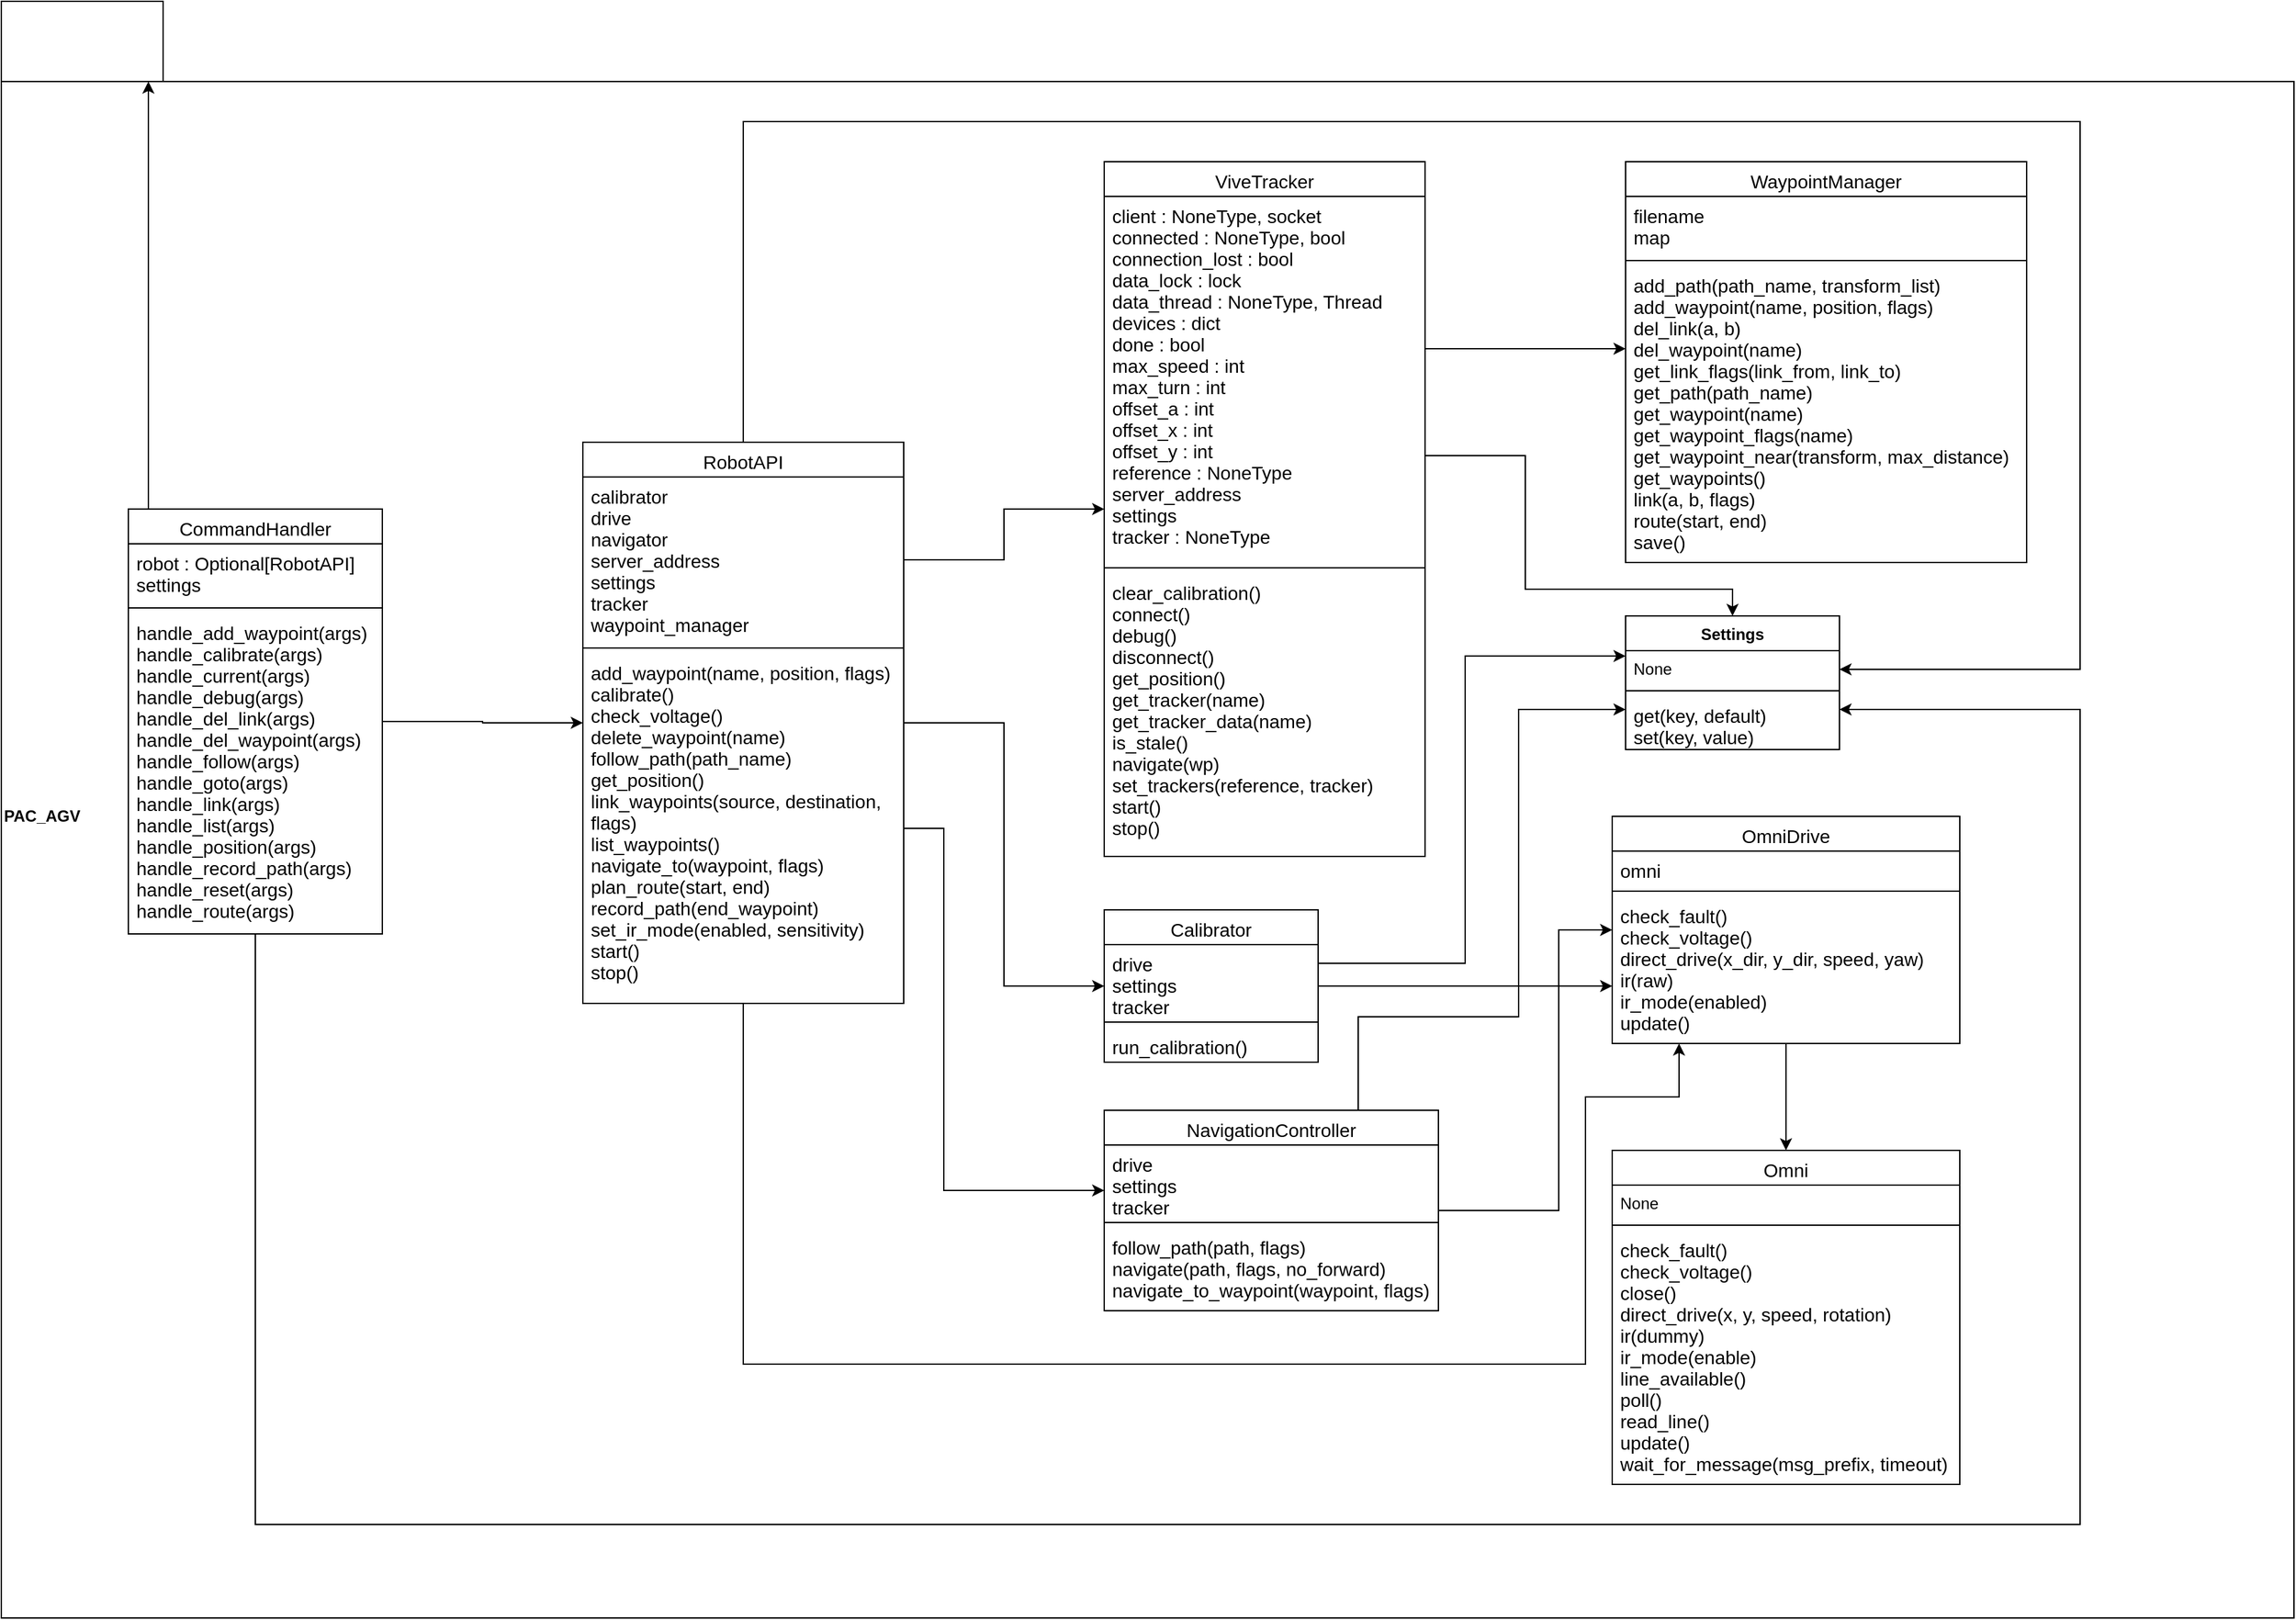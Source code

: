 <mxfile version="27.1.4">
  <diagram name="Page-1" id="millqAILaTpngBCdUT6n">
    <mxGraphModel dx="2619" dy="1484" grid="1" gridSize="10" guides="1" tooltips="1" connect="1" arrows="1" fold="1" page="1" pageScale="1" pageWidth="850" pageHeight="1100" math="0" shadow="0">
      <root>
        <mxCell id="0" />
        <mxCell id="1" parent="0" />
        <mxCell id="YwOEnT9ci330bY1HzRT0-1" value="&lt;p&gt;PAC_AGV&lt;/p&gt;" style="shape=folder;fontStyle=1;spacingTop=10;tabWidth=110;tabHeight=60;tabPosition=left;html=1;whiteSpace=wrap;align=left;" parent="1" vertex="1">
          <mxGeometry x="135" y="160" width="1715" height="1210" as="geometry" />
        </mxCell>
        <mxCell id="YwOEnT9ci330bY1HzRT0-28" style="edgeStyle=orthogonalEdgeStyle;rounded=0;orthogonalLoop=1;jettySize=auto;html=1;" parent="1" source="YwOEnT9ci330bY1HzRT0-6" target="YwOEnT9ci330bY1HzRT0-20" edge="1">
          <mxGeometry relative="1" as="geometry" />
        </mxCell>
        <mxCell id="YwOEnT9ci330bY1HzRT0-56" style="edgeStyle=orthogonalEdgeStyle;rounded=0;orthogonalLoop=1;jettySize=auto;html=1;" parent="1" source="YwOEnT9ci330bY1HzRT0-6" target="YwOEnT9ci330bY1HzRT0-48" edge="1">
          <mxGeometry relative="1" as="geometry">
            <Array as="points">
              <mxPoint x="690" y="250" />
              <mxPoint x="1690" y="250" />
              <mxPoint x="1690" y="660" />
            </Array>
          </mxGeometry>
        </mxCell>
        <mxCell id="YwOEnT9ci330bY1HzRT0-6" value="&lt;p style=&quot;margin: 0px; font-variant-numeric: normal; font-variant-east-asian: normal; font-variant-alternates: normal; font-size-adjust: none; font-kerning: auto; font-optical-sizing: auto; font-feature-settings: normal; font-variation-settings: normal; font-variant-position: normal; font-variant-emoji: normal; font-weight: 400; font-stretch: normal; font-size: 14px; line-height: normal; text-align: start;&quot; class=&quot;p1&quot;&gt;&lt;font style=&quot;color: rgb(0, 0, 0);&quot;&gt;RobotAPI&lt;/font&gt;&lt;/p&gt;" style="swimlane;fontStyle=1;align=center;verticalAlign=top;childLayout=stackLayout;horizontal=1;startSize=26;horizontalStack=0;resizeParent=1;resizeParentMax=0;resizeLast=0;collapsible=1;marginBottom=0;whiteSpace=wrap;html=1;" parent="1" vertex="1">
          <mxGeometry x="570" y="490" width="240" height="420" as="geometry" />
        </mxCell>
        <mxCell id="YwOEnT9ci330bY1HzRT0-7" value="&lt;p style=&quot;margin: 0px; font-variant-numeric: normal; font-variant-east-asian: normal; font-variant-alternates: normal; font-size-adjust: none; font-kerning: auto; font-optical-sizing: auto; font-feature-settings: normal; font-variation-settings: normal; font-variant-position: normal; font-variant-emoji: normal; font-stretch: normal; font-size: 14px; line-height: normal;&quot; class=&quot;p1&quot;&gt;&lt;font&gt;calibrator&lt;/font&gt;&lt;/p&gt;&lt;p style=&quot;margin: 0px; font-variant-numeric: normal; font-variant-east-asian: normal; font-variant-alternates: normal; font-size-adjust: none; font-kerning: auto; font-optical-sizing: auto; font-feature-settings: normal; font-variation-settings: normal; font-variant-position: normal; font-variant-emoji: normal; font-stretch: normal; font-size: 14px; line-height: normal;&quot; class=&quot;p1&quot;&gt;&lt;font&gt;drive&lt;/font&gt;&lt;/p&gt;&lt;p style=&quot;margin: 0px; font-variant-numeric: normal; font-variant-east-asian: normal; font-variant-alternates: normal; font-size-adjust: none; font-kerning: auto; font-optical-sizing: auto; font-feature-settings: normal; font-variation-settings: normal; font-variant-position: normal; font-variant-emoji: normal; font-stretch: normal; font-size: 14px; line-height: normal;&quot; class=&quot;p1&quot;&gt;&lt;font&gt;navigator&lt;/font&gt;&lt;/p&gt;&lt;p style=&quot;margin: 0px; font-variant-numeric: normal; font-variant-east-asian: normal; font-variant-alternates: normal; font-size-adjust: none; font-kerning: auto; font-optical-sizing: auto; font-feature-settings: normal; font-variation-settings: normal; font-variant-position: normal; font-variant-emoji: normal; font-stretch: normal; font-size: 14px; line-height: normal;&quot; class=&quot;p1&quot;&gt;&lt;font&gt;server_address&lt;/font&gt;&lt;/p&gt;&lt;p style=&quot;margin: 0px; font-variant-numeric: normal; font-variant-east-asian: normal; font-variant-alternates: normal; font-size-adjust: none; font-kerning: auto; font-optical-sizing: auto; font-feature-settings: normal; font-variation-settings: normal; font-variant-position: normal; font-variant-emoji: normal; font-stretch: normal; font-size: 14px; line-height: normal;&quot; class=&quot;p1&quot;&gt;&lt;font&gt;settings&lt;/font&gt;&lt;/p&gt;&lt;p style=&quot;margin: 0px; font-variant-numeric: normal; font-variant-east-asian: normal; font-variant-alternates: normal; font-size-adjust: none; font-kerning: auto; font-optical-sizing: auto; font-feature-settings: normal; font-variation-settings: normal; font-variant-position: normal; font-variant-emoji: normal; font-stretch: normal; font-size: 14px; line-height: normal;&quot; class=&quot;p1&quot;&gt;&lt;font&gt;tracker&lt;/font&gt;&lt;/p&gt;&lt;p style=&quot;margin: 0px; font-variant-numeric: normal; font-variant-east-asian: normal; font-variant-alternates: normal; font-size-adjust: none; font-kerning: auto; font-optical-sizing: auto; font-feature-settings: normal; font-variation-settings: normal; font-variant-position: normal; font-variant-emoji: normal; font-stretch: normal; font-size: 14px; line-height: normal;&quot; class=&quot;p1&quot;&gt;&lt;font&gt;waypoint_manager&lt;/font&gt;&lt;/p&gt;" style="text;strokeColor=none;fillColor=none;align=left;verticalAlign=top;spacingLeft=4;spacingRight=4;overflow=hidden;rotatable=0;points=[[0,0.5],[1,0.5]];portConstraint=eastwest;whiteSpace=wrap;html=1;" parent="YwOEnT9ci330bY1HzRT0-6" vertex="1">
          <mxGeometry y="26" width="240" height="124" as="geometry" />
        </mxCell>
        <mxCell id="YwOEnT9ci330bY1HzRT0-8" value="" style="line;strokeWidth=1;fillColor=none;align=left;verticalAlign=middle;spacingTop=-1;spacingLeft=3;spacingRight=3;rotatable=0;labelPosition=right;points=[];portConstraint=eastwest;strokeColor=inherit;" parent="YwOEnT9ci330bY1HzRT0-6" vertex="1">
          <mxGeometry y="150" width="240" height="8" as="geometry" />
        </mxCell>
        <mxCell id="YwOEnT9ci330bY1HzRT0-9" value="&lt;p style=&quot;margin: 0px; font-variant-numeric: normal; font-variant-east-asian: normal; font-variant-alternates: normal; font-size-adjust: none; font-kerning: auto; font-optical-sizing: auto; font-feature-settings: normal; font-variation-settings: normal; font-variant-position: normal; font-variant-emoji: normal; font-stretch: normal; font-size: 14px; line-height: normal;&quot; class=&quot;p1&quot;&gt;&lt;font&gt;add_waypoint(name, position, flags)&lt;/font&gt;&lt;/p&gt;&lt;p style=&quot;margin: 0px; font-variant-numeric: normal; font-variant-east-asian: normal; font-variant-alternates: normal; font-size-adjust: none; font-kerning: auto; font-optical-sizing: auto; font-feature-settings: normal; font-variation-settings: normal; font-variant-position: normal; font-variant-emoji: normal; font-stretch: normal; font-size: 14px; line-height: normal;&quot; class=&quot;p1&quot;&gt;&lt;font&gt;calibrate()&lt;/font&gt;&lt;/p&gt;&lt;p style=&quot;margin: 0px; font-variant-numeric: normal; font-variant-east-asian: normal; font-variant-alternates: normal; font-size-adjust: none; font-kerning: auto; font-optical-sizing: auto; font-feature-settings: normal; font-variation-settings: normal; font-variant-position: normal; font-variant-emoji: normal; font-stretch: normal; font-size: 14px; line-height: normal;&quot; class=&quot;p1&quot;&gt;&lt;font&gt;check_voltage()&lt;/font&gt;&lt;/p&gt;&lt;p style=&quot;margin: 0px; font-variant-numeric: normal; font-variant-east-asian: normal; font-variant-alternates: normal; font-size-adjust: none; font-kerning: auto; font-optical-sizing: auto; font-feature-settings: normal; font-variation-settings: normal; font-variant-position: normal; font-variant-emoji: normal; font-stretch: normal; font-size: 14px; line-height: normal;&quot; class=&quot;p1&quot;&gt;&lt;font&gt;delete_waypoint(name)&lt;/font&gt;&lt;/p&gt;&lt;p style=&quot;margin: 0px; font-variant-numeric: normal; font-variant-east-asian: normal; font-variant-alternates: normal; font-size-adjust: none; font-kerning: auto; font-optical-sizing: auto; font-feature-settings: normal; font-variation-settings: normal; font-variant-position: normal; font-variant-emoji: normal; font-stretch: normal; font-size: 14px; line-height: normal;&quot; class=&quot;p1&quot;&gt;&lt;font&gt;follow_path(path_name)&lt;/font&gt;&lt;/p&gt;&lt;p style=&quot;margin: 0px; font-variant-numeric: normal; font-variant-east-asian: normal; font-variant-alternates: normal; font-size-adjust: none; font-kerning: auto; font-optical-sizing: auto; font-feature-settings: normal; font-variation-settings: normal; font-variant-position: normal; font-variant-emoji: normal; font-stretch: normal; font-size: 14px; line-height: normal;&quot; class=&quot;p1&quot;&gt;&lt;font&gt;get_position()&lt;/font&gt;&lt;/p&gt;&lt;p style=&quot;margin: 0px; font-variant-numeric: normal; font-variant-east-asian: normal; font-variant-alternates: normal; font-size-adjust: none; font-kerning: auto; font-optical-sizing: auto; font-feature-settings: normal; font-variation-settings: normal; font-variant-position: normal; font-variant-emoji: normal; font-stretch: normal; font-size: 14px; line-height: normal;&quot; class=&quot;p1&quot;&gt;&lt;font&gt;link_waypoints(source, destination, flags)&lt;/font&gt;&lt;/p&gt;&lt;p style=&quot;margin: 0px; font-variant-numeric: normal; font-variant-east-asian: normal; font-variant-alternates: normal; font-size-adjust: none; font-kerning: auto; font-optical-sizing: auto; font-feature-settings: normal; font-variation-settings: normal; font-variant-position: normal; font-variant-emoji: normal; font-stretch: normal; font-size: 14px; line-height: normal;&quot; class=&quot;p1&quot;&gt;&lt;font&gt;list_waypoints()&lt;/font&gt;&lt;/p&gt;&lt;p style=&quot;margin: 0px; font-variant-numeric: normal; font-variant-east-asian: normal; font-variant-alternates: normal; font-size-adjust: none; font-kerning: auto; font-optical-sizing: auto; font-feature-settings: normal; font-variation-settings: normal; font-variant-position: normal; font-variant-emoji: normal; font-stretch: normal; font-size: 14px; line-height: normal;&quot; class=&quot;p1&quot;&gt;&lt;font&gt;navigate_to(waypoint, flags)&lt;/font&gt;&lt;/p&gt;&lt;p style=&quot;margin: 0px; font-variant-numeric: normal; font-variant-east-asian: normal; font-variant-alternates: normal; font-size-adjust: none; font-kerning: auto; font-optical-sizing: auto; font-feature-settings: normal; font-variation-settings: normal; font-variant-position: normal; font-variant-emoji: normal; font-stretch: normal; font-size: 14px; line-height: normal;&quot; class=&quot;p1&quot;&gt;&lt;font&gt;plan_route(start, end)&lt;/font&gt;&lt;/p&gt;&lt;p style=&quot;margin: 0px; font-variant-numeric: normal; font-variant-east-asian: normal; font-variant-alternates: normal; font-size-adjust: none; font-kerning: auto; font-optical-sizing: auto; font-feature-settings: normal; font-variation-settings: normal; font-variant-position: normal; font-variant-emoji: normal; font-stretch: normal; font-size: 14px; line-height: normal;&quot; class=&quot;p1&quot;&gt;&lt;font&gt;record_path(end_waypoint)&lt;/font&gt;&lt;/p&gt;&lt;p style=&quot;margin: 0px; font-variant-numeric: normal; font-variant-east-asian: normal; font-variant-alternates: normal; font-size-adjust: none; font-kerning: auto; font-optical-sizing: auto; font-feature-settings: normal; font-variation-settings: normal; font-variant-position: normal; font-variant-emoji: normal; font-stretch: normal; font-size: 14px; line-height: normal;&quot; class=&quot;p1&quot;&gt;&lt;font&gt;set_ir_mode(enabled, sensitivity)&lt;/font&gt;&lt;/p&gt;&lt;p style=&quot;margin: 0px; font-variant-numeric: normal; font-variant-east-asian: normal; font-variant-alternates: normal; font-size-adjust: none; font-kerning: auto; font-optical-sizing: auto; font-feature-settings: normal; font-variation-settings: normal; font-variant-position: normal; font-variant-emoji: normal; font-stretch: normal; font-size: 14px; line-height: normal;&quot; class=&quot;p1&quot;&gt;&lt;font&gt;start()&lt;/font&gt;&lt;/p&gt;&lt;p style=&quot;margin: 0px; font-variant-numeric: normal; font-variant-east-asian: normal; font-variant-alternates: normal; font-size-adjust: none; font-kerning: auto; font-optical-sizing: auto; font-feature-settings: normal; font-variation-settings: normal; font-variant-position: normal; font-variant-emoji: normal; font-stretch: normal; font-size: 14px; line-height: normal;&quot; class=&quot;p1&quot;&gt;&lt;font&gt;stop()&lt;/font&gt;&lt;/p&gt;" style="text;strokeColor=none;fillColor=none;align=left;verticalAlign=top;spacingLeft=4;spacingRight=4;overflow=hidden;rotatable=0;points=[[0,0.5],[1,0.5]];portConstraint=eastwest;whiteSpace=wrap;html=1;" parent="YwOEnT9ci330bY1HzRT0-6" vertex="1">
          <mxGeometry y="158" width="240" height="262" as="geometry" />
        </mxCell>
        <mxCell id="YwOEnT9ci330bY1HzRT0-57" style="edgeStyle=orthogonalEdgeStyle;rounded=0;orthogonalLoop=1;jettySize=auto;html=1;" parent="1" source="YwOEnT9ci330bY1HzRT0-10" target="YwOEnT9ci330bY1HzRT0-48" edge="1">
          <mxGeometry relative="1" as="geometry">
            <Array as="points">
              <mxPoint x="325" y="1300" />
              <mxPoint x="1690" y="1300" />
              <mxPoint x="1690" y="690" />
            </Array>
          </mxGeometry>
        </mxCell>
        <mxCell id="YwOEnT9ci330bY1HzRT0-10" value="&lt;p style=&quot;margin: 0px; font-variant-numeric: normal; font-variant-east-asian: normal; font-variant-alternates: normal; font-size-adjust: none; font-kerning: auto; font-optical-sizing: auto; font-feature-settings: normal; font-variation-settings: normal; font-variant-position: normal; font-variant-emoji: normal; font-weight: 400; font-stretch: normal; font-size: 14px; line-height: normal; text-align: start;&quot; class=&quot;p1&quot;&gt;&lt;font style=&quot;color: rgb(0, 0, 0);&quot;&gt;CommandHandler&lt;/font&gt;&lt;/p&gt;" style="swimlane;fontStyle=1;align=center;verticalAlign=top;childLayout=stackLayout;horizontal=1;startSize=26;horizontalStack=0;resizeParent=1;resizeParentMax=0;resizeLast=0;collapsible=1;marginBottom=0;whiteSpace=wrap;html=1;" parent="1" vertex="1">
          <mxGeometry x="230" y="540" width="190" height="318" as="geometry" />
        </mxCell>
        <mxCell id="YwOEnT9ci330bY1HzRT0-11" value="&lt;p style=&quot;margin: 0px; font-variant-numeric: normal; font-variant-east-asian: normal; font-variant-alternates: normal; font-size-adjust: none; font-kerning: auto; font-optical-sizing: auto; font-feature-settings: normal; font-variation-settings: normal; font-variant-position: normal; font-variant-emoji: normal; font-stretch: normal; font-size: 14px; line-height: normal; color: rgb(0, 0, 0);&quot; class=&quot;p1&quot;&gt;robot : Optional[RobotAPI]&lt;/p&gt;&lt;p style=&quot;margin: 0px; font-variant-numeric: normal; font-variant-east-asian: normal; font-variant-alternates: normal; font-size-adjust: none; font-kerning: auto; font-optical-sizing: auto; font-feature-settings: normal; font-variation-settings: normal; font-variant-position: normal; font-variant-emoji: normal; font-stretch: normal; font-size: 14px; line-height: normal; color: rgb(0, 0, 0);&quot; class=&quot;p1&quot;&gt;settings&lt;/p&gt;" style="text;strokeColor=none;fillColor=none;align=left;verticalAlign=top;spacingLeft=4;spacingRight=4;overflow=hidden;rotatable=0;points=[[0,0.5],[1,0.5]];portConstraint=eastwest;whiteSpace=wrap;html=1;" parent="YwOEnT9ci330bY1HzRT0-10" vertex="1">
          <mxGeometry y="26" width="190" height="44" as="geometry" />
        </mxCell>
        <mxCell id="YwOEnT9ci330bY1HzRT0-12" value="" style="line;strokeWidth=1;fillColor=none;align=left;verticalAlign=middle;spacingTop=-1;spacingLeft=3;spacingRight=3;rotatable=0;labelPosition=right;points=[];portConstraint=eastwest;strokeColor=inherit;" parent="YwOEnT9ci330bY1HzRT0-10" vertex="1">
          <mxGeometry y="70" width="190" height="8" as="geometry" />
        </mxCell>
        <mxCell id="YwOEnT9ci330bY1HzRT0-13" value="&lt;p style=&quot;margin: 0px; font-variant-numeric: normal; font-variant-east-asian: normal; font-variant-alternates: normal; font-size-adjust: none; font-kerning: auto; font-optical-sizing: auto; font-feature-settings: normal; font-variation-settings: normal; font-variant-position: normal; font-variant-emoji: normal; font-stretch: normal; font-size: 14px; line-height: normal; color: rgb(0, 0, 0);&quot; class=&quot;p1&quot;&gt;handle_add_waypoint(args)&lt;/p&gt;&lt;p style=&quot;margin: 0px; font-variant-numeric: normal; font-variant-east-asian: normal; font-variant-alternates: normal; font-size-adjust: none; font-kerning: auto; font-optical-sizing: auto; font-feature-settings: normal; font-variation-settings: normal; font-variant-position: normal; font-variant-emoji: normal; font-stretch: normal; font-size: 14px; line-height: normal; color: rgb(0, 0, 0);&quot; class=&quot;p1&quot;&gt;handle_calibrate(args)&lt;/p&gt;&lt;p style=&quot;margin: 0px; font-variant-numeric: normal; font-variant-east-asian: normal; font-variant-alternates: normal; font-size-adjust: none; font-kerning: auto; font-optical-sizing: auto; font-feature-settings: normal; font-variation-settings: normal; font-variant-position: normal; font-variant-emoji: normal; font-stretch: normal; font-size: 14px; line-height: normal; color: rgb(0, 0, 0);&quot; class=&quot;p1&quot;&gt;handle_current(args)&lt;/p&gt;&lt;p style=&quot;margin: 0px; font-variant-numeric: normal; font-variant-east-asian: normal; font-variant-alternates: normal; font-size-adjust: none; font-kerning: auto; font-optical-sizing: auto; font-feature-settings: normal; font-variation-settings: normal; font-variant-position: normal; font-variant-emoji: normal; font-stretch: normal; font-size: 14px; line-height: normal; color: rgb(0, 0, 0);&quot; class=&quot;p1&quot;&gt;handle_debug(args)&lt;/p&gt;&lt;p style=&quot;margin: 0px; font-variant-numeric: normal; font-variant-east-asian: normal; font-variant-alternates: normal; font-size-adjust: none; font-kerning: auto; font-optical-sizing: auto; font-feature-settings: normal; font-variation-settings: normal; font-variant-position: normal; font-variant-emoji: normal; font-stretch: normal; font-size: 14px; line-height: normal; color: rgb(0, 0, 0);&quot; class=&quot;p1&quot;&gt;handle_del_link(args)&lt;/p&gt;&lt;p style=&quot;margin: 0px; font-variant-numeric: normal; font-variant-east-asian: normal; font-variant-alternates: normal; font-size-adjust: none; font-kerning: auto; font-optical-sizing: auto; font-feature-settings: normal; font-variation-settings: normal; font-variant-position: normal; font-variant-emoji: normal; font-stretch: normal; font-size: 14px; line-height: normal; color: rgb(0, 0, 0);&quot; class=&quot;p1&quot;&gt;handle_del_waypoint(args)&lt;/p&gt;&lt;p style=&quot;margin: 0px; font-variant-numeric: normal; font-variant-east-asian: normal; font-variant-alternates: normal; font-size-adjust: none; font-kerning: auto; font-optical-sizing: auto; font-feature-settings: normal; font-variation-settings: normal; font-variant-position: normal; font-variant-emoji: normal; font-stretch: normal; font-size: 14px; line-height: normal; color: rgb(0, 0, 0);&quot; class=&quot;p1&quot;&gt;handle_follow(args)&lt;/p&gt;&lt;p style=&quot;margin: 0px; font-variant-numeric: normal; font-variant-east-asian: normal; font-variant-alternates: normal; font-size-adjust: none; font-kerning: auto; font-optical-sizing: auto; font-feature-settings: normal; font-variation-settings: normal; font-variant-position: normal; font-variant-emoji: normal; font-stretch: normal; font-size: 14px; line-height: normal; color: rgb(0, 0, 0);&quot; class=&quot;p1&quot;&gt;handle_goto(args)&lt;/p&gt;&lt;p style=&quot;margin: 0px; font-variant-numeric: normal; font-variant-east-asian: normal; font-variant-alternates: normal; font-size-adjust: none; font-kerning: auto; font-optical-sizing: auto; font-feature-settings: normal; font-variation-settings: normal; font-variant-position: normal; font-variant-emoji: normal; font-stretch: normal; font-size: 14px; line-height: normal; color: rgb(0, 0, 0);&quot; class=&quot;p1&quot;&gt;handle_link(args)&lt;/p&gt;&lt;p style=&quot;margin: 0px; font-variant-numeric: normal; font-variant-east-asian: normal; font-variant-alternates: normal; font-size-adjust: none; font-kerning: auto; font-optical-sizing: auto; font-feature-settings: normal; font-variation-settings: normal; font-variant-position: normal; font-variant-emoji: normal; font-stretch: normal; font-size: 14px; line-height: normal; color: rgb(0, 0, 0);&quot; class=&quot;p1&quot;&gt;handle_list(args)&lt;/p&gt;&lt;p style=&quot;margin: 0px; font-variant-numeric: normal; font-variant-east-asian: normal; font-variant-alternates: normal; font-size-adjust: none; font-kerning: auto; font-optical-sizing: auto; font-feature-settings: normal; font-variation-settings: normal; font-variant-position: normal; font-variant-emoji: normal; font-stretch: normal; font-size: 14px; line-height: normal; color: rgb(0, 0, 0);&quot; class=&quot;p1&quot;&gt;handle_position(args)&lt;/p&gt;&lt;p style=&quot;margin: 0px; font-variant-numeric: normal; font-variant-east-asian: normal; font-variant-alternates: normal; font-size-adjust: none; font-kerning: auto; font-optical-sizing: auto; font-feature-settings: normal; font-variation-settings: normal; font-variant-position: normal; font-variant-emoji: normal; font-stretch: normal; font-size: 14px; line-height: normal; color: rgb(0, 0, 0);&quot; class=&quot;p1&quot;&gt;handle_record_path(args)&lt;/p&gt;&lt;p style=&quot;margin: 0px; font-variant-numeric: normal; font-variant-east-asian: normal; font-variant-alternates: normal; font-size-adjust: none; font-kerning: auto; font-optical-sizing: auto; font-feature-settings: normal; font-variation-settings: normal; font-variant-position: normal; font-variant-emoji: normal; font-stretch: normal; font-size: 14px; line-height: normal; color: rgb(0, 0, 0);&quot; class=&quot;p1&quot;&gt;handle_reset(args)&lt;/p&gt;&lt;p style=&quot;margin: 0px; font-variant-numeric: normal; font-variant-east-asian: normal; font-variant-alternates: normal; font-size-adjust: none; font-kerning: auto; font-optical-sizing: auto; font-feature-settings: normal; font-variation-settings: normal; font-variant-position: normal; font-variant-emoji: normal; font-stretch: normal; font-size: 14px; line-height: normal; color: rgb(0, 0, 0);&quot; class=&quot;p1&quot;&gt;handle_route(args)&lt;/p&gt;" style="text;strokeColor=none;fillColor=none;align=left;verticalAlign=top;spacingLeft=4;spacingRight=4;overflow=hidden;rotatable=0;points=[[0,0.5],[1,0.5]];portConstraint=eastwest;whiteSpace=wrap;html=1;" parent="YwOEnT9ci330bY1HzRT0-10" vertex="1">
          <mxGeometry y="78" width="190" height="240" as="geometry" />
        </mxCell>
        <mxCell id="YwOEnT9ci330bY1HzRT0-14" style="edgeStyle=orthogonalEdgeStyle;rounded=0;orthogonalLoop=1;jettySize=auto;html=1;" parent="1" source="YwOEnT9ci330bY1HzRT0-10" target="YwOEnT9ci330bY1HzRT0-6" edge="1">
          <mxGeometry relative="1" as="geometry">
            <mxPoint x="410" y="500" as="sourcePoint" />
            <Array as="points" />
          </mxGeometry>
        </mxCell>
        <mxCell id="YwOEnT9ci330bY1HzRT0-47" style="edgeStyle=orthogonalEdgeStyle;rounded=0;orthogonalLoop=1;jettySize=auto;html=1;" parent="1" source="YwOEnT9ci330bY1HzRT0-15" target="YwOEnT9ci330bY1HzRT0-43" edge="1">
          <mxGeometry relative="1" as="geometry">
            <Array as="points">
              <mxPoint x="1290" y="420" />
              <mxPoint x="1290" y="420" />
            </Array>
          </mxGeometry>
        </mxCell>
        <mxCell id="YwOEnT9ci330bY1HzRT0-52" style="edgeStyle=orthogonalEdgeStyle;rounded=0;orthogonalLoop=1;jettySize=auto;html=1;" parent="1" source="YwOEnT9ci330bY1HzRT0-15" target="YwOEnT9ci330bY1HzRT0-48" edge="1">
          <mxGeometry relative="1" as="geometry">
            <Array as="points">
              <mxPoint x="1275" y="500" />
              <mxPoint x="1275" y="600" />
              <mxPoint x="1430" y="600" />
            </Array>
          </mxGeometry>
        </mxCell>
        <mxCell id="YwOEnT9ci330bY1HzRT0-15" value="&lt;p style=&quot;margin: 0px; font-variant-numeric: normal; font-variant-east-asian: normal; font-variant-alternates: normal; font-size-adjust: none; font-kerning: auto; font-optical-sizing: auto; font-feature-settings: normal; font-variation-settings: normal; font-variant-position: normal; font-variant-emoji: normal; font-weight: 400; font-stretch: normal; font-size: 14px; line-height: normal; color: rgb(0, 0, 0); text-align: start;&quot; class=&quot;p1&quot;&gt;ViveTracker&lt;/p&gt;" style="swimlane;fontStyle=1;align=center;verticalAlign=top;childLayout=stackLayout;horizontal=1;startSize=26;horizontalStack=0;resizeParent=1;resizeParentMax=0;resizeLast=0;collapsible=1;marginBottom=0;whiteSpace=wrap;html=1;" parent="1" vertex="1">
          <mxGeometry x="960" y="280" width="240" height="520" as="geometry" />
        </mxCell>
        <mxCell id="YwOEnT9ci330bY1HzRT0-16" value="&lt;p style=&quot;margin: 0px; font-variant-numeric: normal; font-variant-east-asian: normal; font-variant-alternates: normal; font-size-adjust: none; font-kerning: auto; font-optical-sizing: auto; font-feature-settings: normal; font-variation-settings: normal; font-variant-position: normal; font-variant-emoji: normal; font-stretch: normal; font-size: 14px; line-height: normal; color: rgb(0, 0, 0);&quot; class=&quot;p1&quot;&gt;client : NoneType, socket&lt;/p&gt;&lt;p style=&quot;margin: 0px; font-variant-numeric: normal; font-variant-east-asian: normal; font-variant-alternates: normal; font-size-adjust: none; font-kerning: auto; font-optical-sizing: auto; font-feature-settings: normal; font-variation-settings: normal; font-variant-position: normal; font-variant-emoji: normal; font-stretch: normal; font-size: 14px; line-height: normal; color: rgb(0, 0, 0);&quot; class=&quot;p1&quot;&gt;connected : NoneType, bool&lt;/p&gt;&lt;p style=&quot;margin: 0px; font-variant-numeric: normal; font-variant-east-asian: normal; font-variant-alternates: normal; font-size-adjust: none; font-kerning: auto; font-optical-sizing: auto; font-feature-settings: normal; font-variation-settings: normal; font-variant-position: normal; font-variant-emoji: normal; font-stretch: normal; font-size: 14px; line-height: normal; color: rgb(0, 0, 0);&quot; class=&quot;p1&quot;&gt;connection_lost : bool&lt;/p&gt;&lt;p style=&quot;margin: 0px; font-variant-numeric: normal; font-variant-east-asian: normal; font-variant-alternates: normal; font-size-adjust: none; font-kerning: auto; font-optical-sizing: auto; font-feature-settings: normal; font-variation-settings: normal; font-variant-position: normal; font-variant-emoji: normal; font-stretch: normal; font-size: 14px; line-height: normal; color: rgb(0, 0, 0);&quot; class=&quot;p1&quot;&gt;data_lock : lock&lt;/p&gt;&lt;p style=&quot;margin: 0px; font-variant-numeric: normal; font-variant-east-asian: normal; font-variant-alternates: normal; font-size-adjust: none; font-kerning: auto; font-optical-sizing: auto; font-feature-settings: normal; font-variation-settings: normal; font-variant-position: normal; font-variant-emoji: normal; font-stretch: normal; font-size: 14px; line-height: normal; color: rgb(0, 0, 0);&quot; class=&quot;p1&quot;&gt;data_thread : NoneType, Thread&lt;/p&gt;&lt;p style=&quot;margin: 0px; font-variant-numeric: normal; font-variant-east-asian: normal; font-variant-alternates: normal; font-size-adjust: none; font-kerning: auto; font-optical-sizing: auto; font-feature-settings: normal; font-variation-settings: normal; font-variant-position: normal; font-variant-emoji: normal; font-stretch: normal; font-size: 14px; line-height: normal; color: rgb(0, 0, 0);&quot; class=&quot;p1&quot;&gt;devices : dict&lt;/p&gt;&lt;p style=&quot;margin: 0px; font-variant-numeric: normal; font-variant-east-asian: normal; font-variant-alternates: normal; font-size-adjust: none; font-kerning: auto; font-optical-sizing: auto; font-feature-settings: normal; font-variation-settings: normal; font-variant-position: normal; font-variant-emoji: normal; font-stretch: normal; font-size: 14px; line-height: normal; color: rgb(0, 0, 0);&quot; class=&quot;p1&quot;&gt;done : bool&lt;/p&gt;&lt;p style=&quot;margin: 0px; font-variant-numeric: normal; font-variant-east-asian: normal; font-variant-alternates: normal; font-size-adjust: none; font-kerning: auto; font-optical-sizing: auto; font-feature-settings: normal; font-variation-settings: normal; font-variant-position: normal; font-variant-emoji: normal; font-stretch: normal; font-size: 14px; line-height: normal; color: rgb(0, 0, 0);&quot; class=&quot;p1&quot;&gt;max_speed : int&lt;/p&gt;&lt;p style=&quot;margin: 0px; font-variant-numeric: normal; font-variant-east-asian: normal; font-variant-alternates: normal; font-size-adjust: none; font-kerning: auto; font-optical-sizing: auto; font-feature-settings: normal; font-variation-settings: normal; font-variant-position: normal; font-variant-emoji: normal; font-stretch: normal; font-size: 14px; line-height: normal; color: rgb(0, 0, 0);&quot; class=&quot;p1&quot;&gt;max_turn : int&lt;/p&gt;&lt;p style=&quot;margin: 0px; font-variant-numeric: normal; font-variant-east-asian: normal; font-variant-alternates: normal; font-size-adjust: none; font-kerning: auto; font-optical-sizing: auto; font-feature-settings: normal; font-variation-settings: normal; font-variant-position: normal; font-variant-emoji: normal; font-stretch: normal; font-size: 14px; line-height: normal; color: rgb(0, 0, 0);&quot; class=&quot;p1&quot;&gt;offset_a : int&lt;/p&gt;&lt;p style=&quot;margin: 0px; font-variant-numeric: normal; font-variant-east-asian: normal; font-variant-alternates: normal; font-size-adjust: none; font-kerning: auto; font-optical-sizing: auto; font-feature-settings: normal; font-variation-settings: normal; font-variant-position: normal; font-variant-emoji: normal; font-stretch: normal; font-size: 14px; line-height: normal; color: rgb(0, 0, 0);&quot; class=&quot;p1&quot;&gt;offset_x : int&lt;/p&gt;&lt;p style=&quot;margin: 0px; font-variant-numeric: normal; font-variant-east-asian: normal; font-variant-alternates: normal; font-size-adjust: none; font-kerning: auto; font-optical-sizing: auto; font-feature-settings: normal; font-variation-settings: normal; font-variant-position: normal; font-variant-emoji: normal; font-stretch: normal; font-size: 14px; line-height: normal; color: rgb(0, 0, 0);&quot; class=&quot;p1&quot;&gt;offset_y : int&lt;/p&gt;&lt;p style=&quot;margin: 0px; font-variant-numeric: normal; font-variant-east-asian: normal; font-variant-alternates: normal; font-size-adjust: none; font-kerning: auto; font-optical-sizing: auto; font-feature-settings: normal; font-variation-settings: normal; font-variant-position: normal; font-variant-emoji: normal; font-stretch: normal; font-size: 14px; line-height: normal; color: rgb(0, 0, 0);&quot; class=&quot;p1&quot;&gt;reference : NoneType&lt;/p&gt;&lt;p style=&quot;margin: 0px; font-variant-numeric: normal; font-variant-east-asian: normal; font-variant-alternates: normal; font-size-adjust: none; font-kerning: auto; font-optical-sizing: auto; font-feature-settings: normal; font-variation-settings: normal; font-variant-position: normal; font-variant-emoji: normal; font-stretch: normal; font-size: 14px; line-height: normal; color: rgb(0, 0, 0);&quot; class=&quot;p1&quot;&gt;server_address&lt;/p&gt;&lt;p style=&quot;margin: 0px; font-variant-numeric: normal; font-variant-east-asian: normal; font-variant-alternates: normal; font-size-adjust: none; font-kerning: auto; font-optical-sizing: auto; font-feature-settings: normal; font-variation-settings: normal; font-variant-position: normal; font-variant-emoji: normal; font-stretch: normal; font-size: 14px; line-height: normal; color: rgb(0, 0, 0);&quot; class=&quot;p1&quot;&gt;settings&lt;/p&gt;&lt;p style=&quot;margin: 0px; font-variant-numeric: normal; font-variant-east-asian: normal; font-variant-alternates: normal; font-size-adjust: none; font-kerning: auto; font-optical-sizing: auto; font-feature-settings: normal; font-variation-settings: normal; font-variant-position: normal; font-variant-emoji: normal; font-stretch: normal; font-size: 14px; line-height: normal; color: rgb(0, 0, 0);&quot; class=&quot;p1&quot;&gt;tracker : NoneType&lt;/p&gt;" style="text;strokeColor=none;fillColor=none;align=left;verticalAlign=top;spacingLeft=4;spacingRight=4;overflow=hidden;rotatable=0;points=[[0,0.5],[1,0.5]];portConstraint=eastwest;whiteSpace=wrap;html=1;" parent="YwOEnT9ci330bY1HzRT0-15" vertex="1">
          <mxGeometry y="26" width="240" height="274" as="geometry" />
        </mxCell>
        <mxCell id="YwOEnT9ci330bY1HzRT0-17" value="" style="line;strokeWidth=1;fillColor=none;align=left;verticalAlign=middle;spacingTop=-1;spacingLeft=3;spacingRight=3;rotatable=0;labelPosition=right;points=[];portConstraint=eastwest;strokeColor=inherit;" parent="YwOEnT9ci330bY1HzRT0-15" vertex="1">
          <mxGeometry y="300" width="240" height="8" as="geometry" />
        </mxCell>
        <mxCell id="YwOEnT9ci330bY1HzRT0-18" value="&lt;p style=&quot;margin: 0px; font-variant-numeric: normal; font-variant-east-asian: normal; font-variant-alternates: normal; font-size-adjust: none; font-kerning: auto; font-optical-sizing: auto; font-feature-settings: normal; font-variation-settings: normal; font-variant-position: normal; font-variant-emoji: normal; font-stretch: normal; font-size: 14px; line-height: normal; color: rgb(0, 0, 0);&quot; class=&quot;p1&quot;&gt;clear_calibration()&lt;/p&gt;&lt;p style=&quot;margin: 0px; font-variant-numeric: normal; font-variant-east-asian: normal; font-variant-alternates: normal; font-size-adjust: none; font-kerning: auto; font-optical-sizing: auto; font-feature-settings: normal; font-variation-settings: normal; font-variant-position: normal; font-variant-emoji: normal; font-stretch: normal; font-size: 14px; line-height: normal; color: rgb(0, 0, 0);&quot; class=&quot;p1&quot;&gt;connect()&lt;/p&gt;&lt;p style=&quot;margin: 0px; font-variant-numeric: normal; font-variant-east-asian: normal; font-variant-alternates: normal; font-size-adjust: none; font-kerning: auto; font-optical-sizing: auto; font-feature-settings: normal; font-variation-settings: normal; font-variant-position: normal; font-variant-emoji: normal; font-stretch: normal; font-size: 14px; line-height: normal; color: rgb(0, 0, 0);&quot; class=&quot;p1&quot;&gt;debug()&lt;/p&gt;&lt;p style=&quot;margin: 0px; font-variant-numeric: normal; font-variant-east-asian: normal; font-variant-alternates: normal; font-size-adjust: none; font-kerning: auto; font-optical-sizing: auto; font-feature-settings: normal; font-variation-settings: normal; font-variant-position: normal; font-variant-emoji: normal; font-stretch: normal; font-size: 14px; line-height: normal; color: rgb(0, 0, 0);&quot; class=&quot;p1&quot;&gt;disconnect()&lt;/p&gt;&lt;p style=&quot;margin: 0px; font-variant-numeric: normal; font-variant-east-asian: normal; font-variant-alternates: normal; font-size-adjust: none; font-kerning: auto; font-optical-sizing: auto; font-feature-settings: normal; font-variation-settings: normal; font-variant-position: normal; font-variant-emoji: normal; font-stretch: normal; font-size: 14px; line-height: normal; color: rgb(0, 0, 0);&quot; class=&quot;p1&quot;&gt;get_position()&lt;/p&gt;&lt;p style=&quot;margin: 0px; font-variant-numeric: normal; font-variant-east-asian: normal; font-variant-alternates: normal; font-size-adjust: none; font-kerning: auto; font-optical-sizing: auto; font-feature-settings: normal; font-variation-settings: normal; font-variant-position: normal; font-variant-emoji: normal; font-stretch: normal; font-size: 14px; line-height: normal; color: rgb(0, 0, 0);&quot; class=&quot;p1&quot;&gt;get_tracker(name)&lt;/p&gt;&lt;p style=&quot;margin: 0px; font-variant-numeric: normal; font-variant-east-asian: normal; font-variant-alternates: normal; font-size-adjust: none; font-kerning: auto; font-optical-sizing: auto; font-feature-settings: normal; font-variation-settings: normal; font-variant-position: normal; font-variant-emoji: normal; font-stretch: normal; font-size: 14px; line-height: normal; color: rgb(0, 0, 0);&quot; class=&quot;p1&quot;&gt;get_tracker_data(name)&lt;/p&gt;&lt;p style=&quot;margin: 0px; font-variant-numeric: normal; font-variant-east-asian: normal; font-variant-alternates: normal; font-size-adjust: none; font-kerning: auto; font-optical-sizing: auto; font-feature-settings: normal; font-variation-settings: normal; font-variant-position: normal; font-variant-emoji: normal; font-stretch: normal; font-size: 14px; line-height: normal; color: rgb(0, 0, 0);&quot; class=&quot;p1&quot;&gt;is_stale()&lt;/p&gt;&lt;p style=&quot;margin: 0px; font-variant-numeric: normal; font-variant-east-asian: normal; font-variant-alternates: normal; font-size-adjust: none; font-kerning: auto; font-optical-sizing: auto; font-feature-settings: normal; font-variation-settings: normal; font-variant-position: normal; font-variant-emoji: normal; font-stretch: normal; font-size: 14px; line-height: normal; color: rgb(0, 0, 0);&quot; class=&quot;p1&quot;&gt;navigate(wp)&lt;/p&gt;&lt;p style=&quot;margin: 0px; font-variant-numeric: normal; font-variant-east-asian: normal; font-variant-alternates: normal; font-size-adjust: none; font-kerning: auto; font-optical-sizing: auto; font-feature-settings: normal; font-variation-settings: normal; font-variant-position: normal; font-variant-emoji: normal; font-stretch: normal; font-size: 14px; line-height: normal; color: rgb(0, 0, 0);&quot; class=&quot;p1&quot;&gt;set_trackers(reference, tracker)&lt;/p&gt;&lt;p style=&quot;margin: 0px; font-variant-numeric: normal; font-variant-east-asian: normal; font-variant-alternates: normal; font-size-adjust: none; font-kerning: auto; font-optical-sizing: auto; font-feature-settings: normal; font-variation-settings: normal; font-variant-position: normal; font-variant-emoji: normal; font-stretch: normal; font-size: 14px; line-height: normal; color: rgb(0, 0, 0);&quot; class=&quot;p1&quot;&gt;start()&lt;/p&gt;&lt;p style=&quot;margin: 0px; font-variant-numeric: normal; font-variant-east-asian: normal; font-variant-alternates: normal; font-size-adjust: none; font-kerning: auto; font-optical-sizing: auto; font-feature-settings: normal; font-variation-settings: normal; font-variant-position: normal; font-variant-emoji: normal; font-stretch: normal; font-size: 14px; line-height: normal; color: rgb(0, 0, 0);&quot; class=&quot;p1&quot;&gt;stop()&lt;/p&gt;" style="text;strokeColor=none;fillColor=none;align=left;verticalAlign=top;spacingLeft=4;spacingRight=4;overflow=hidden;rotatable=0;points=[[0,0.5],[1,0.5]];portConstraint=eastwest;whiteSpace=wrap;html=1;" parent="YwOEnT9ci330bY1HzRT0-15" vertex="1">
          <mxGeometry y="308" width="240" height="212" as="geometry" />
        </mxCell>
        <mxCell id="YwOEnT9ci330bY1HzRT0-19" style="edgeStyle=orthogonalEdgeStyle;rounded=0;orthogonalLoop=1;jettySize=auto;html=1;" parent="1" source="YwOEnT9ci330bY1HzRT0-7" target="YwOEnT9ci330bY1HzRT0-15" edge="1">
          <mxGeometry relative="1" as="geometry" />
        </mxCell>
        <mxCell id="YwOEnT9ci330bY1HzRT0-36" style="edgeStyle=orthogonalEdgeStyle;rounded=0;orthogonalLoop=1;jettySize=auto;html=1;" parent="1" source="YwOEnT9ci330bY1HzRT0-20" target="YwOEnT9ci330bY1HzRT0-30" edge="1">
          <mxGeometry relative="1" as="geometry">
            <mxPoint x="1310" y="1070" as="targetPoint" />
            <Array as="points">
              <mxPoint x="1330" y="897" />
              <mxPoint x="1330" y="897" />
            </Array>
          </mxGeometry>
        </mxCell>
        <mxCell id="YwOEnT9ci330bY1HzRT0-53" style="edgeStyle=orthogonalEdgeStyle;rounded=0;orthogonalLoop=1;jettySize=auto;html=1;" parent="1" source="YwOEnT9ci330bY1HzRT0-20" target="YwOEnT9ci330bY1HzRT0-48" edge="1">
          <mxGeometry relative="1" as="geometry">
            <Array as="points">
              <mxPoint x="1230" y="880" />
              <mxPoint x="1230" y="650" />
            </Array>
          </mxGeometry>
        </mxCell>
        <mxCell id="YwOEnT9ci330bY1HzRT0-20" value="&lt;p style=&quot;margin: 0px; font-variant-numeric: normal; font-variant-east-asian: normal; font-variant-alternates: normal; font-size-adjust: none; font-kerning: auto; font-optical-sizing: auto; font-feature-settings: normal; font-variation-settings: normal; font-variant-position: normal; font-variant-emoji: normal; font-weight: 400; font-stretch: normal; font-size: 14px; line-height: normal; color: rgb(0, 0, 0); text-align: start;&quot; class=&quot;p1&quot;&gt;Calibrator&lt;/p&gt;" style="swimlane;fontStyle=1;align=center;verticalAlign=top;childLayout=stackLayout;horizontal=1;startSize=26;horizontalStack=0;resizeParent=1;resizeParentMax=0;resizeLast=0;collapsible=1;marginBottom=0;whiteSpace=wrap;html=1;" parent="1" vertex="1">
          <mxGeometry x="960" y="840" width="160" height="114" as="geometry" />
        </mxCell>
        <mxCell id="YwOEnT9ci330bY1HzRT0-21" value="&lt;p style=&quot;margin: 0px; font-variant-numeric: normal; font-variant-east-asian: normal; font-variant-alternates: normal; font-size-adjust: none; font-kerning: auto; font-optical-sizing: auto; font-feature-settings: normal; font-variation-settings: normal; font-variant-position: normal; font-variant-emoji: normal; font-stretch: normal; font-size: 14px; line-height: normal; color: rgb(0, 0, 0);&quot; class=&quot;p1&quot;&gt;drive&lt;/p&gt;&lt;p style=&quot;margin: 0px; font-variant-numeric: normal; font-variant-east-asian: normal; font-variant-alternates: normal; font-size-adjust: none; font-kerning: auto; font-optical-sizing: auto; font-feature-settings: normal; font-variation-settings: normal; font-variant-position: normal; font-variant-emoji: normal; font-stretch: normal; font-size: 14px; line-height: normal; color: rgb(0, 0, 0);&quot; class=&quot;p1&quot;&gt;settings&lt;/p&gt;&lt;p style=&quot;margin: 0px; font-variant-numeric: normal; font-variant-east-asian: normal; font-variant-alternates: normal; font-size-adjust: none; font-kerning: auto; font-optical-sizing: auto; font-feature-settings: normal; font-variation-settings: normal; font-variant-position: normal; font-variant-emoji: normal; font-stretch: normal; font-size: 14px; line-height: normal; color: rgb(0, 0, 0);&quot; class=&quot;p1&quot;&gt;tracker&lt;/p&gt;" style="text;strokeColor=none;fillColor=none;align=left;verticalAlign=top;spacingLeft=4;spacingRight=4;overflow=hidden;rotatable=0;points=[[0,0.5],[1,0.5]];portConstraint=eastwest;whiteSpace=wrap;html=1;" parent="YwOEnT9ci330bY1HzRT0-20" vertex="1">
          <mxGeometry y="26" width="160" height="54" as="geometry" />
        </mxCell>
        <mxCell id="YwOEnT9ci330bY1HzRT0-22" value="" style="line;strokeWidth=1;fillColor=none;align=left;verticalAlign=middle;spacingTop=-1;spacingLeft=3;spacingRight=3;rotatable=0;labelPosition=right;points=[];portConstraint=eastwest;strokeColor=inherit;" parent="YwOEnT9ci330bY1HzRT0-20" vertex="1">
          <mxGeometry y="80" width="160" height="8" as="geometry" />
        </mxCell>
        <mxCell id="YwOEnT9ci330bY1HzRT0-23" value="&lt;p style=&quot;margin: 0px; font-variant-numeric: normal; font-variant-east-asian: normal; font-variant-alternates: normal; font-size-adjust: none; font-kerning: auto; font-optical-sizing: auto; font-feature-settings: normal; font-variation-settings: normal; font-variant-position: normal; font-variant-emoji: normal; font-stretch: normal; font-size: 14px; line-height: normal; color: rgb(0, 0, 0);&quot; class=&quot;p1&quot;&gt;run_calibration()&lt;/p&gt;" style="text;strokeColor=none;fillColor=none;align=left;verticalAlign=top;spacingLeft=4;spacingRight=4;overflow=hidden;rotatable=0;points=[[0,0.5],[1,0.5]];portConstraint=eastwest;whiteSpace=wrap;html=1;" parent="YwOEnT9ci330bY1HzRT0-20" vertex="1">
          <mxGeometry y="88" width="160" height="26" as="geometry" />
        </mxCell>
        <mxCell id="YwOEnT9ci330bY1HzRT0-35" style="edgeStyle=orthogonalEdgeStyle;rounded=0;orthogonalLoop=1;jettySize=auto;html=1;" parent="1" source="YwOEnT9ci330bY1HzRT0-24" target="YwOEnT9ci330bY1HzRT0-30" edge="1">
          <mxGeometry relative="1" as="geometry">
            <Array as="points">
              <mxPoint x="1300" y="1065" />
              <mxPoint x="1300" y="855" />
            </Array>
          </mxGeometry>
        </mxCell>
        <mxCell id="YwOEnT9ci330bY1HzRT0-54" style="edgeStyle=orthogonalEdgeStyle;rounded=0;orthogonalLoop=1;jettySize=auto;html=1;" parent="1" source="YwOEnT9ci330bY1HzRT0-24" target="YwOEnT9ci330bY1HzRT0-48" edge="1">
          <mxGeometry relative="1" as="geometry">
            <Array as="points">
              <mxPoint x="1150" y="920" />
              <mxPoint x="1270" y="920" />
              <mxPoint x="1270" y="690" />
            </Array>
          </mxGeometry>
        </mxCell>
        <mxCell id="YwOEnT9ci330bY1HzRT0-24" value="&lt;p style=&quot;margin: 0px; font-variant-numeric: normal; font-variant-east-asian: normal; font-variant-alternates: normal; font-size-adjust: none; font-kerning: auto; font-optical-sizing: auto; font-feature-settings: normal; font-variation-settings: normal; font-variant-position: normal; font-variant-emoji: normal; font-weight: 400; font-stretch: normal; font-size: 14px; line-height: normal; color: rgb(0, 0, 0); text-align: start;&quot; class=&quot;p1&quot;&gt;NavigationController&lt;/p&gt;" style="swimlane;fontStyle=1;align=center;verticalAlign=top;childLayout=stackLayout;horizontal=1;startSize=26;horizontalStack=0;resizeParent=1;resizeParentMax=0;resizeLast=0;collapsible=1;marginBottom=0;whiteSpace=wrap;html=1;" parent="1" vertex="1">
          <mxGeometry x="960" y="990" width="250" height="150" as="geometry" />
        </mxCell>
        <mxCell id="YwOEnT9ci330bY1HzRT0-25" value="&lt;p style=&quot;margin: 0px; font-variant-numeric: normal; font-variant-east-asian: normal; font-variant-alternates: normal; font-size-adjust: none; font-kerning: auto; font-optical-sizing: auto; font-feature-settings: normal; font-variation-settings: normal; font-variant-position: normal; font-variant-emoji: normal; font-stretch: normal; font-size: 14px; line-height: normal; color: rgb(0, 0, 0);&quot; class=&quot;p1&quot;&gt;drive&lt;/p&gt;&lt;p style=&quot;margin: 0px; font-variant-numeric: normal; font-variant-east-asian: normal; font-variant-alternates: normal; font-size-adjust: none; font-kerning: auto; font-optical-sizing: auto; font-feature-settings: normal; font-variation-settings: normal; font-variant-position: normal; font-variant-emoji: normal; font-stretch: normal; font-size: 14px; line-height: normal; color: rgb(0, 0, 0);&quot; class=&quot;p1&quot;&gt;settings&lt;/p&gt;&lt;p style=&quot;margin: 0px; font-variant-numeric: normal; font-variant-east-asian: normal; font-variant-alternates: normal; font-size-adjust: none; font-kerning: auto; font-optical-sizing: auto; font-feature-settings: normal; font-variation-settings: normal; font-variant-position: normal; font-variant-emoji: normal; font-stretch: normal; font-size: 14px; line-height: normal; color: rgb(0, 0, 0);&quot; class=&quot;p1&quot;&gt;tracker&lt;/p&gt;" style="text;strokeColor=none;fillColor=none;align=left;verticalAlign=top;spacingLeft=4;spacingRight=4;overflow=hidden;rotatable=0;points=[[0,0.5],[1,0.5]];portConstraint=eastwest;whiteSpace=wrap;html=1;" parent="YwOEnT9ci330bY1HzRT0-24" vertex="1">
          <mxGeometry y="26" width="250" height="54" as="geometry" />
        </mxCell>
        <mxCell id="YwOEnT9ci330bY1HzRT0-26" value="" style="line;strokeWidth=1;fillColor=none;align=left;verticalAlign=middle;spacingTop=-1;spacingLeft=3;spacingRight=3;rotatable=0;labelPosition=right;points=[];portConstraint=eastwest;strokeColor=inherit;" parent="YwOEnT9ci330bY1HzRT0-24" vertex="1">
          <mxGeometry y="80" width="250" height="8" as="geometry" />
        </mxCell>
        <mxCell id="YwOEnT9ci330bY1HzRT0-27" value="&lt;p style=&quot;margin: 0px; font-variant-numeric: normal; font-variant-east-asian: normal; font-variant-alternates: normal; font-size-adjust: none; font-kerning: auto; font-optical-sizing: auto; font-feature-settings: normal; font-variation-settings: normal; font-variant-position: normal; font-variant-emoji: normal; font-stretch: normal; font-size: 14px; line-height: normal; color: rgb(0, 0, 0);&quot; class=&quot;p1&quot;&gt;follow_path(path, flags)&lt;/p&gt;&lt;p style=&quot;margin: 0px; font-variant-numeric: normal; font-variant-east-asian: normal; font-variant-alternates: normal; font-size-adjust: none; font-kerning: auto; font-optical-sizing: auto; font-feature-settings: normal; font-variation-settings: normal; font-variant-position: normal; font-variant-emoji: normal; font-stretch: normal; font-size: 14px; line-height: normal; color: rgb(0, 0, 0);&quot; class=&quot;p1&quot;&gt;navigate(path, flags, no_forward)&lt;/p&gt;&lt;p style=&quot;margin: 0px; font-variant-numeric: normal; font-variant-east-asian: normal; font-variant-alternates: normal; font-size-adjust: none; font-kerning: auto; font-optical-sizing: auto; font-feature-settings: normal; font-variation-settings: normal; font-variant-position: normal; font-variant-emoji: normal; font-stretch: normal; font-size: 14px; line-height: normal; color: rgb(0, 0, 0);&quot; class=&quot;p1&quot;&gt;navigate_to_waypoint(waypoint, flags)&lt;/p&gt;" style="text;strokeColor=none;fillColor=none;align=left;verticalAlign=top;spacingLeft=4;spacingRight=4;overflow=hidden;rotatable=0;points=[[0,0.5],[1,0.5]];portConstraint=eastwest;whiteSpace=wrap;html=1;" parent="YwOEnT9ci330bY1HzRT0-24" vertex="1">
          <mxGeometry y="88" width="250" height="62" as="geometry" />
        </mxCell>
        <mxCell id="YwOEnT9ci330bY1HzRT0-29" style="edgeStyle=orthogonalEdgeStyle;rounded=0;orthogonalLoop=1;jettySize=auto;html=1;" parent="1" source="YwOEnT9ci330bY1HzRT0-9" target="YwOEnT9ci330bY1HzRT0-24" edge="1">
          <mxGeometry relative="1" as="geometry">
            <Array as="points">
              <mxPoint x="840" y="779" />
              <mxPoint x="840" y="1050" />
            </Array>
          </mxGeometry>
        </mxCell>
        <mxCell id="YwOEnT9ci330bY1HzRT0-42" style="edgeStyle=orthogonalEdgeStyle;rounded=0;orthogonalLoop=1;jettySize=auto;html=1;" parent="1" source="YwOEnT9ci330bY1HzRT0-30" target="YwOEnT9ci330bY1HzRT0-37" edge="1">
          <mxGeometry relative="1" as="geometry" />
        </mxCell>
        <mxCell id="YwOEnT9ci330bY1HzRT0-30" value="&lt;div&gt;&lt;p style=&quot;margin: 0px; font-variant-numeric: normal; font-variant-east-asian: normal; font-variant-alternates: normal; font-size-adjust: none; font-kerning: auto; font-optical-sizing: auto; font-feature-settings: normal; font-variation-settings: normal; font-variant-position: normal; font-variant-emoji: normal; font-weight: 400; font-stretch: normal; font-size: 14px; line-height: normal; color: rgb(0, 0, 0); text-align: start;&quot; class=&quot;p1&quot;&gt;OmniDrive&lt;/p&gt;&lt;/div&gt;" style="swimlane;fontStyle=1;align=center;verticalAlign=top;childLayout=stackLayout;horizontal=1;startSize=26;horizontalStack=0;resizeParent=1;resizeParentMax=0;resizeLast=0;collapsible=1;marginBottom=0;whiteSpace=wrap;html=1;" parent="1" vertex="1">
          <mxGeometry x="1340" y="770" width="260" height="170" as="geometry" />
        </mxCell>
        <mxCell id="YwOEnT9ci330bY1HzRT0-31" value="&lt;p style=&quot;margin: 0px; font-variant-numeric: normal; font-variant-east-asian: normal; font-variant-alternates: normal; font-size-adjust: none; font-kerning: auto; font-optical-sizing: auto; font-feature-settings: normal; font-variation-settings: normal; font-variant-position: normal; font-variant-emoji: normal; font-stretch: normal; font-size: 14px; line-height: normal; color: rgb(0, 0, 0);&quot; class=&quot;p1&quot;&gt;omni&lt;/p&gt;" style="text;strokeColor=none;fillColor=none;align=left;verticalAlign=top;spacingLeft=4;spacingRight=4;overflow=hidden;rotatable=0;points=[[0,0.5],[1,0.5]];portConstraint=eastwest;whiteSpace=wrap;html=1;" parent="YwOEnT9ci330bY1HzRT0-30" vertex="1">
          <mxGeometry y="26" width="260" height="26" as="geometry" />
        </mxCell>
        <mxCell id="YwOEnT9ci330bY1HzRT0-32" value="" style="line;strokeWidth=1;fillColor=none;align=left;verticalAlign=middle;spacingTop=-1;spacingLeft=3;spacingRight=3;rotatable=0;labelPosition=right;points=[];portConstraint=eastwest;strokeColor=inherit;" parent="YwOEnT9ci330bY1HzRT0-30" vertex="1">
          <mxGeometry y="52" width="260" height="8" as="geometry" />
        </mxCell>
        <mxCell id="YwOEnT9ci330bY1HzRT0-33" value="&lt;p style=&quot;margin: 0px; font-variant-numeric: normal; font-variant-east-asian: normal; font-variant-alternates: normal; font-size-adjust: none; font-kerning: auto; font-optical-sizing: auto; font-feature-settings: normal; font-variation-settings: normal; font-variant-position: normal; font-variant-emoji: normal; font-stretch: normal; font-size: 14px; line-height: normal; color: rgb(0, 0, 0);&quot; class=&quot;p1&quot;&gt;check_fault()&lt;/p&gt;&lt;p style=&quot;margin: 0px; font-variant-numeric: normal; font-variant-east-asian: normal; font-variant-alternates: normal; font-size-adjust: none; font-kerning: auto; font-optical-sizing: auto; font-feature-settings: normal; font-variation-settings: normal; font-variant-position: normal; font-variant-emoji: normal; font-stretch: normal; font-size: 14px; line-height: normal; color: rgb(0, 0, 0);&quot; class=&quot;p1&quot;&gt;check_voltage()&lt;/p&gt;&lt;p style=&quot;margin: 0px; font-variant-numeric: normal; font-variant-east-asian: normal; font-variant-alternates: normal; font-size-adjust: none; font-kerning: auto; font-optical-sizing: auto; font-feature-settings: normal; font-variation-settings: normal; font-variant-position: normal; font-variant-emoji: normal; font-stretch: normal; font-size: 14px; line-height: normal; color: rgb(0, 0, 0);&quot; class=&quot;p1&quot;&gt;direct_drive(x_dir, y_dir, speed, yaw)&lt;/p&gt;&lt;p style=&quot;margin: 0px; font-variant-numeric: normal; font-variant-east-asian: normal; font-variant-alternates: normal; font-size-adjust: none; font-kerning: auto; font-optical-sizing: auto; font-feature-settings: normal; font-variation-settings: normal; font-variant-position: normal; font-variant-emoji: normal; font-stretch: normal; font-size: 14px; line-height: normal; color: rgb(0, 0, 0);&quot; class=&quot;p1&quot;&gt;ir(raw)&lt;/p&gt;&lt;p style=&quot;margin: 0px; font-variant-numeric: normal; font-variant-east-asian: normal; font-variant-alternates: normal; font-size-adjust: none; font-kerning: auto; font-optical-sizing: auto; font-feature-settings: normal; font-variation-settings: normal; font-variant-position: normal; font-variant-emoji: normal; font-stretch: normal; font-size: 14px; line-height: normal; color: rgb(0, 0, 0);&quot; class=&quot;p1&quot;&gt;ir_mode(enabled)&lt;/p&gt;&lt;p style=&quot;margin: 0px; font-variant-numeric: normal; font-variant-east-asian: normal; font-variant-alternates: normal; font-size-adjust: none; font-kerning: auto; font-optical-sizing: auto; font-feature-settings: normal; font-variation-settings: normal; font-variant-position: normal; font-variant-emoji: normal; font-stretch: normal; font-size: 14px; line-height: normal; color: rgb(0, 0, 0);&quot; class=&quot;p1&quot;&gt;update()&lt;/p&gt;" style="text;strokeColor=none;fillColor=none;align=left;verticalAlign=top;spacingLeft=4;spacingRight=4;overflow=hidden;rotatable=0;points=[[0,0.5],[1,0.5]];portConstraint=eastwest;whiteSpace=wrap;html=1;" parent="YwOEnT9ci330bY1HzRT0-30" vertex="1">
          <mxGeometry y="60" width="260" height="110" as="geometry" />
        </mxCell>
        <mxCell id="YwOEnT9ci330bY1HzRT0-34" style="edgeStyle=orthogonalEdgeStyle;rounded=0;orthogonalLoop=1;jettySize=auto;html=1;" parent="1" source="YwOEnT9ci330bY1HzRT0-6" target="YwOEnT9ci330bY1HzRT0-30" edge="1">
          <mxGeometry relative="1" as="geometry">
            <mxPoint x="1400" y="1040" as="targetPoint" />
            <Array as="points">
              <mxPoint x="690" y="1180" />
              <mxPoint x="1320" y="1180" />
              <mxPoint x="1320" y="980" />
              <mxPoint x="1390" y="980" />
            </Array>
          </mxGeometry>
        </mxCell>
        <mxCell id="YwOEnT9ci330bY1HzRT0-37" value="&lt;p style=&quot;margin: 0px; font-variant-numeric: normal; font-variant-east-asian: normal; font-variant-alternates: normal; font-size-adjust: none; font-kerning: auto; font-optical-sizing: auto; font-feature-settings: normal; font-variation-settings: normal; font-variant-position: normal; font-variant-emoji: normal; font-weight: 400; font-stretch: normal; font-size: 14px; line-height: normal; color: rgb(0, 0, 0); text-align: start;&quot; class=&quot;p1&quot;&gt;Omni&lt;/p&gt;" style="swimlane;fontStyle=1;align=center;verticalAlign=top;childLayout=stackLayout;horizontal=1;startSize=26;horizontalStack=0;resizeParent=1;resizeParentMax=0;resizeLast=0;collapsible=1;marginBottom=0;whiteSpace=wrap;html=1;" parent="1" vertex="1">
          <mxGeometry x="1340" y="1020" width="260" height="250" as="geometry" />
        </mxCell>
        <mxCell id="YwOEnT9ci330bY1HzRT0-38" value="None" style="text;strokeColor=none;fillColor=none;align=left;verticalAlign=top;spacingLeft=4;spacingRight=4;overflow=hidden;rotatable=0;points=[[0,0.5],[1,0.5]];portConstraint=eastwest;whiteSpace=wrap;html=1;" parent="YwOEnT9ci330bY1HzRT0-37" vertex="1">
          <mxGeometry y="26" width="260" height="26" as="geometry" />
        </mxCell>
        <mxCell id="YwOEnT9ci330bY1HzRT0-39" value="" style="line;strokeWidth=1;fillColor=none;align=left;verticalAlign=middle;spacingTop=-1;spacingLeft=3;spacingRight=3;rotatable=0;labelPosition=right;points=[];portConstraint=eastwest;strokeColor=inherit;" parent="YwOEnT9ci330bY1HzRT0-37" vertex="1">
          <mxGeometry y="52" width="260" height="8" as="geometry" />
        </mxCell>
        <mxCell id="YwOEnT9ci330bY1HzRT0-40" value="&lt;p style=&quot;margin: 0px; font-variant-numeric: normal; font-variant-east-asian: normal; font-variant-alternates: normal; font-size-adjust: none; font-kerning: auto; font-optical-sizing: auto; font-feature-settings: normal; font-variation-settings: normal; font-variant-position: normal; font-variant-emoji: normal; font-stretch: normal; font-size: 14px; line-height: normal; color: rgb(0, 0, 0);&quot; class=&quot;p1&quot;&gt;check_fault()&lt;/p&gt;&lt;p style=&quot;margin: 0px; font-variant-numeric: normal; font-variant-east-asian: normal; font-variant-alternates: normal; font-size-adjust: none; font-kerning: auto; font-optical-sizing: auto; font-feature-settings: normal; font-variation-settings: normal; font-variant-position: normal; font-variant-emoji: normal; font-stretch: normal; font-size: 14px; line-height: normal; color: rgb(0, 0, 0);&quot; class=&quot;p1&quot;&gt;check_voltage()&lt;/p&gt;&lt;p style=&quot;margin: 0px; font-variant-numeric: normal; font-variant-east-asian: normal; font-variant-alternates: normal; font-size-adjust: none; font-kerning: auto; font-optical-sizing: auto; font-feature-settings: normal; font-variation-settings: normal; font-variant-position: normal; font-variant-emoji: normal; font-stretch: normal; font-size: 14px; line-height: normal; color: rgb(0, 0, 0);&quot; class=&quot;p1&quot;&gt;close()&lt;/p&gt;&lt;p style=&quot;margin: 0px; font-variant-numeric: normal; font-variant-east-asian: normal; font-variant-alternates: normal; font-size-adjust: none; font-kerning: auto; font-optical-sizing: auto; font-feature-settings: normal; font-variation-settings: normal; font-variant-position: normal; font-variant-emoji: normal; font-stretch: normal; font-size: 14px; line-height: normal; color: rgb(0, 0, 0);&quot; class=&quot;p1&quot;&gt;direct_drive(x, y, speed, rotation)&lt;/p&gt;&lt;p style=&quot;margin: 0px; font-variant-numeric: normal; font-variant-east-asian: normal; font-variant-alternates: normal; font-size-adjust: none; font-kerning: auto; font-optical-sizing: auto; font-feature-settings: normal; font-variation-settings: normal; font-variant-position: normal; font-variant-emoji: normal; font-stretch: normal; font-size: 14px; line-height: normal; color: rgb(0, 0, 0);&quot; class=&quot;p1&quot;&gt;ir(dummy)&lt;/p&gt;&lt;p style=&quot;margin: 0px; font-variant-numeric: normal; font-variant-east-asian: normal; font-variant-alternates: normal; font-size-adjust: none; font-kerning: auto; font-optical-sizing: auto; font-feature-settings: normal; font-variation-settings: normal; font-variant-position: normal; font-variant-emoji: normal; font-stretch: normal; font-size: 14px; line-height: normal; color: rgb(0, 0, 0);&quot; class=&quot;p1&quot;&gt;ir_mode(enable)&lt;/p&gt;&lt;p style=&quot;margin: 0px; font-variant-numeric: normal; font-variant-east-asian: normal; font-variant-alternates: normal; font-size-adjust: none; font-kerning: auto; font-optical-sizing: auto; font-feature-settings: normal; font-variation-settings: normal; font-variant-position: normal; font-variant-emoji: normal; font-stretch: normal; font-size: 14px; line-height: normal; color: rgb(0, 0, 0);&quot; class=&quot;p1&quot;&gt;line_available()&lt;/p&gt;&lt;p style=&quot;margin: 0px; font-variant-numeric: normal; font-variant-east-asian: normal; font-variant-alternates: normal; font-size-adjust: none; font-kerning: auto; font-optical-sizing: auto; font-feature-settings: normal; font-variation-settings: normal; font-variant-position: normal; font-variant-emoji: normal; font-stretch: normal; font-size: 14px; line-height: normal; color: rgb(0, 0, 0);&quot; class=&quot;p1&quot;&gt;poll()&lt;/p&gt;&lt;p style=&quot;margin: 0px; font-variant-numeric: normal; font-variant-east-asian: normal; font-variant-alternates: normal; font-size-adjust: none; font-kerning: auto; font-optical-sizing: auto; font-feature-settings: normal; font-variation-settings: normal; font-variant-position: normal; font-variant-emoji: normal; font-stretch: normal; font-size: 14px; line-height: normal; color: rgb(0, 0, 0);&quot; class=&quot;p1&quot;&gt;read_line()&lt;/p&gt;&lt;p style=&quot;margin: 0px; font-variant-numeric: normal; font-variant-east-asian: normal; font-variant-alternates: normal; font-size-adjust: none; font-kerning: auto; font-optical-sizing: auto; font-feature-settings: normal; font-variation-settings: normal; font-variant-position: normal; font-variant-emoji: normal; font-stretch: normal; font-size: 14px; line-height: normal; color: rgb(0, 0, 0);&quot; class=&quot;p1&quot;&gt;update()&lt;/p&gt;&lt;p style=&quot;margin: 0px; font-variant-numeric: normal; font-variant-east-asian: normal; font-variant-alternates: normal; font-size-adjust: none; font-kerning: auto; font-optical-sizing: auto; font-feature-settings: normal; font-variation-settings: normal; font-variant-position: normal; font-variant-emoji: normal; font-stretch: normal; font-size: 14px; line-height: normal; color: rgb(0, 0, 0);&quot; class=&quot;p1&quot;&gt;wait_for_message(msg_prefix, timeout)&lt;/p&gt;" style="text;strokeColor=none;fillColor=none;align=left;verticalAlign=top;spacingLeft=4;spacingRight=4;overflow=hidden;rotatable=0;points=[[0,0.5],[1,0.5]];portConstraint=eastwest;whiteSpace=wrap;html=1;" parent="YwOEnT9ci330bY1HzRT0-37" vertex="1">
          <mxGeometry y="60" width="260" height="190" as="geometry" />
        </mxCell>
        <mxCell id="YwOEnT9ci330bY1HzRT0-43" value="&lt;p style=&quot;margin: 0px; font-variant-numeric: normal; font-variant-east-asian: normal; font-variant-alternates: normal; font-size-adjust: none; font-kerning: auto; font-optical-sizing: auto; font-feature-settings: normal; font-variation-settings: normal; font-variant-position: normal; font-variant-emoji: normal; font-weight: 400; font-stretch: normal; font-size: 14px; line-height: normal; color: rgb(0, 0, 0); text-align: start;&quot; class=&quot;p1&quot;&gt;WaypointManager&lt;/p&gt;" style="swimlane;fontStyle=1;align=center;verticalAlign=top;childLayout=stackLayout;horizontal=1;startSize=26;horizontalStack=0;resizeParent=1;resizeParentMax=0;resizeLast=0;collapsible=1;marginBottom=0;whiteSpace=wrap;html=1;" parent="1" vertex="1">
          <mxGeometry x="1350" y="280" width="300" height="300" as="geometry" />
        </mxCell>
        <mxCell id="YwOEnT9ci330bY1HzRT0-44" value="&lt;p style=&quot;margin: 0px; font-variant-numeric: normal; font-variant-east-asian: normal; font-variant-alternates: normal; font-size-adjust: none; font-kerning: auto; font-optical-sizing: auto; font-feature-settings: normal; font-variation-settings: normal; font-variant-position: normal; font-variant-emoji: normal; font-stretch: normal; font-size: 14px; line-height: normal; color: rgb(0, 0, 0);&quot; class=&quot;p1&quot;&gt;filename&lt;/p&gt;&lt;p style=&quot;margin: 0px; font-variant-numeric: normal; font-variant-east-asian: normal; font-variant-alternates: normal; font-size-adjust: none; font-kerning: auto; font-optical-sizing: auto; font-feature-settings: normal; font-variation-settings: normal; font-variant-position: normal; font-variant-emoji: normal; font-stretch: normal; font-size: 14px; line-height: normal; color: rgb(0, 0, 0);&quot; class=&quot;p1&quot;&gt;map&lt;/p&gt;" style="text;strokeColor=none;fillColor=none;align=left;verticalAlign=top;spacingLeft=4;spacingRight=4;overflow=hidden;rotatable=0;points=[[0,0.5],[1,0.5]];portConstraint=eastwest;whiteSpace=wrap;html=1;" parent="YwOEnT9ci330bY1HzRT0-43" vertex="1">
          <mxGeometry y="26" width="300" height="44" as="geometry" />
        </mxCell>
        <mxCell id="YwOEnT9ci330bY1HzRT0-45" value="" style="line;strokeWidth=1;fillColor=none;align=left;verticalAlign=middle;spacingTop=-1;spacingLeft=3;spacingRight=3;rotatable=0;labelPosition=right;points=[];portConstraint=eastwest;strokeColor=inherit;" parent="YwOEnT9ci330bY1HzRT0-43" vertex="1">
          <mxGeometry y="70" width="300" height="8" as="geometry" />
        </mxCell>
        <mxCell id="YwOEnT9ci330bY1HzRT0-46" value="&lt;p style=&quot;margin: 0px; font-variant-numeric: normal; font-variant-east-asian: normal; font-variant-alternates: normal; font-size-adjust: none; font-kerning: auto; font-optical-sizing: auto; font-feature-settings: normal; font-variation-settings: normal; font-variant-position: normal; font-variant-emoji: normal; font-stretch: normal; font-size: 14px; line-height: normal; color: rgb(0, 0, 0);&quot; class=&quot;p1&quot;&gt;add_path(path_name, transform_list)&lt;/p&gt;&lt;p style=&quot;margin: 0px; font-variant-numeric: normal; font-variant-east-asian: normal; font-variant-alternates: normal; font-size-adjust: none; font-kerning: auto; font-optical-sizing: auto; font-feature-settings: normal; font-variation-settings: normal; font-variant-position: normal; font-variant-emoji: normal; font-stretch: normal; font-size: 14px; line-height: normal; color: rgb(0, 0, 0);&quot; class=&quot;p1&quot;&gt;add_waypoint(name, position, flags)&lt;/p&gt;&lt;p style=&quot;margin: 0px; font-variant-numeric: normal; font-variant-east-asian: normal; font-variant-alternates: normal; font-size-adjust: none; font-kerning: auto; font-optical-sizing: auto; font-feature-settings: normal; font-variation-settings: normal; font-variant-position: normal; font-variant-emoji: normal; font-stretch: normal; font-size: 14px; line-height: normal; color: rgb(0, 0, 0);&quot; class=&quot;p1&quot;&gt;del_link(a, b)&lt;/p&gt;&lt;p style=&quot;margin: 0px; font-variant-numeric: normal; font-variant-east-asian: normal; font-variant-alternates: normal; font-size-adjust: none; font-kerning: auto; font-optical-sizing: auto; font-feature-settings: normal; font-variation-settings: normal; font-variant-position: normal; font-variant-emoji: normal; font-stretch: normal; font-size: 14px; line-height: normal; color: rgb(0, 0, 0);&quot; class=&quot;p1&quot;&gt;del_waypoint(name)&lt;/p&gt;&lt;p style=&quot;margin: 0px; font-variant-numeric: normal; font-variant-east-asian: normal; font-variant-alternates: normal; font-size-adjust: none; font-kerning: auto; font-optical-sizing: auto; font-feature-settings: normal; font-variation-settings: normal; font-variant-position: normal; font-variant-emoji: normal; font-stretch: normal; font-size: 14px; line-height: normal; color: rgb(0, 0, 0);&quot; class=&quot;p1&quot;&gt;get_link_flags(link_from, link_to)&lt;/p&gt;&lt;p style=&quot;margin: 0px; font-variant-numeric: normal; font-variant-east-asian: normal; font-variant-alternates: normal; font-size-adjust: none; font-kerning: auto; font-optical-sizing: auto; font-feature-settings: normal; font-variation-settings: normal; font-variant-position: normal; font-variant-emoji: normal; font-stretch: normal; font-size: 14px; line-height: normal; color: rgb(0, 0, 0);&quot; class=&quot;p1&quot;&gt;get_path(path_name)&lt;/p&gt;&lt;p style=&quot;margin: 0px; font-variant-numeric: normal; font-variant-east-asian: normal; font-variant-alternates: normal; font-size-adjust: none; font-kerning: auto; font-optical-sizing: auto; font-feature-settings: normal; font-variation-settings: normal; font-variant-position: normal; font-variant-emoji: normal; font-stretch: normal; font-size: 14px; line-height: normal; color: rgb(0, 0, 0);&quot; class=&quot;p1&quot;&gt;get_waypoint(name)&lt;/p&gt;&lt;p style=&quot;margin: 0px; font-variant-numeric: normal; font-variant-east-asian: normal; font-variant-alternates: normal; font-size-adjust: none; font-kerning: auto; font-optical-sizing: auto; font-feature-settings: normal; font-variation-settings: normal; font-variant-position: normal; font-variant-emoji: normal; font-stretch: normal; font-size: 14px; line-height: normal; color: rgb(0, 0, 0);&quot; class=&quot;p1&quot;&gt;get_waypoint_flags(name)&lt;/p&gt;&lt;p style=&quot;margin: 0px; font-variant-numeric: normal; font-variant-east-asian: normal; font-variant-alternates: normal; font-size-adjust: none; font-kerning: auto; font-optical-sizing: auto; font-feature-settings: normal; font-variation-settings: normal; font-variant-position: normal; font-variant-emoji: normal; font-stretch: normal; font-size: 14px; line-height: normal; color: rgb(0, 0, 0);&quot; class=&quot;p1&quot;&gt;get_waypoint_near(transform, max_distance)&lt;/p&gt;&lt;p style=&quot;margin: 0px; font-variant-numeric: normal; font-variant-east-asian: normal; font-variant-alternates: normal; font-size-adjust: none; font-kerning: auto; font-optical-sizing: auto; font-feature-settings: normal; font-variation-settings: normal; font-variant-position: normal; font-variant-emoji: normal; font-stretch: normal; font-size: 14px; line-height: normal; color: rgb(0, 0, 0);&quot; class=&quot;p1&quot;&gt;get_waypoints()&lt;/p&gt;&lt;p style=&quot;margin: 0px; font-variant-numeric: normal; font-variant-east-asian: normal; font-variant-alternates: normal; font-size-adjust: none; font-kerning: auto; font-optical-sizing: auto; font-feature-settings: normal; font-variation-settings: normal; font-variant-position: normal; font-variant-emoji: normal; font-stretch: normal; font-size: 14px; line-height: normal; color: rgb(0, 0, 0);&quot; class=&quot;p1&quot;&gt;link(a, b, flags)&lt;/p&gt;&lt;p style=&quot;margin: 0px; font-variant-numeric: normal; font-variant-east-asian: normal; font-variant-alternates: normal; font-size-adjust: none; font-kerning: auto; font-optical-sizing: auto; font-feature-settings: normal; font-variation-settings: normal; font-variant-position: normal; font-variant-emoji: normal; font-stretch: normal; font-size: 14px; line-height: normal; color: rgb(0, 0, 0);&quot; class=&quot;p1&quot;&gt;route(start, end)&lt;/p&gt;&lt;p style=&quot;margin: 0px; font-variant-numeric: normal; font-variant-east-asian: normal; font-variant-alternates: normal; font-size-adjust: none; font-kerning: auto; font-optical-sizing: auto; font-feature-settings: normal; font-variation-settings: normal; font-variant-position: normal; font-variant-emoji: normal; font-stretch: normal; font-size: 14px; line-height: normal; color: rgb(0, 0, 0);&quot; class=&quot;p1&quot;&gt;save()&lt;/p&gt;" style="text;strokeColor=none;fillColor=none;align=left;verticalAlign=top;spacingLeft=4;spacingRight=4;overflow=hidden;rotatable=0;points=[[0,0.5],[1,0.5]];portConstraint=eastwest;whiteSpace=wrap;html=1;" parent="YwOEnT9ci330bY1HzRT0-43" vertex="1">
          <mxGeometry y="78" width="300" height="222" as="geometry" />
        </mxCell>
        <mxCell id="YwOEnT9ci330bY1HzRT0-48" value="Settings" style="swimlane;fontStyle=1;align=center;verticalAlign=top;childLayout=stackLayout;horizontal=1;startSize=26;horizontalStack=0;resizeParent=1;resizeParentMax=0;resizeLast=0;collapsible=1;marginBottom=0;whiteSpace=wrap;html=1;" parent="1" vertex="1">
          <mxGeometry x="1350" y="620" width="160" height="100" as="geometry" />
        </mxCell>
        <mxCell id="YwOEnT9ci330bY1HzRT0-49" value="None" style="text;strokeColor=none;fillColor=none;align=left;verticalAlign=top;spacingLeft=4;spacingRight=4;overflow=hidden;rotatable=0;points=[[0,0.5],[1,0.5]];portConstraint=eastwest;whiteSpace=wrap;html=1;" parent="YwOEnT9ci330bY1HzRT0-48" vertex="1">
          <mxGeometry y="26" width="160" height="26" as="geometry" />
        </mxCell>
        <mxCell id="YwOEnT9ci330bY1HzRT0-50" value="" style="line;strokeWidth=1;fillColor=none;align=left;verticalAlign=middle;spacingTop=-1;spacingLeft=3;spacingRight=3;rotatable=0;labelPosition=right;points=[];portConstraint=eastwest;strokeColor=inherit;" parent="YwOEnT9ci330bY1HzRT0-48" vertex="1">
          <mxGeometry y="52" width="160" height="8" as="geometry" />
        </mxCell>
        <mxCell id="YwOEnT9ci330bY1HzRT0-51" value="&lt;p style=&quot;margin: 0px; font-variant-numeric: normal; font-variant-east-asian: normal; font-variant-alternates: normal; font-size-adjust: none; font-kerning: auto; font-optical-sizing: auto; font-feature-settings: normal; font-variation-settings: normal; font-variant-position: normal; font-variant-emoji: normal; font-stretch: normal; font-size: 14px; line-height: normal; color: rgb(0, 0, 0);&quot; class=&quot;p1&quot;&gt;get(key, default)&lt;/p&gt;&lt;p style=&quot;margin: 0px; font-variant-numeric: normal; font-variant-east-asian: normal; font-variant-alternates: normal; font-size-adjust: none; font-kerning: auto; font-optical-sizing: auto; font-feature-settings: normal; font-variation-settings: normal; font-variant-position: normal; font-variant-emoji: normal; font-stretch: normal; font-size: 14px; line-height: normal; color: rgb(0, 0, 0);&quot; class=&quot;p1&quot;&gt;set(key, value)&lt;/p&gt;" style="text;strokeColor=none;fillColor=none;align=left;verticalAlign=top;spacingLeft=4;spacingRight=4;overflow=hidden;rotatable=0;points=[[0,0.5],[1,0.5]];portConstraint=eastwest;whiteSpace=wrap;html=1;" parent="YwOEnT9ci330bY1HzRT0-48" vertex="1">
          <mxGeometry y="60" width="160" height="40" as="geometry" />
        </mxCell>
        <mxCell id="YwOEnT9ci330bY1HzRT0-59" style="edgeStyle=orthogonalEdgeStyle;rounded=0;orthogonalLoop=1;jettySize=auto;html=1;entryX=0;entryY=0;entryDx=110;entryDy=60;entryPerimeter=0;" parent="1" source="YwOEnT9ci330bY1HzRT0-10" target="YwOEnT9ci330bY1HzRT0-1" edge="1">
          <mxGeometry relative="1" as="geometry">
            <Array as="points">
              <mxPoint x="245" y="500" />
              <mxPoint x="245" y="500" />
            </Array>
          </mxGeometry>
        </mxCell>
      </root>
    </mxGraphModel>
  </diagram>
</mxfile>
